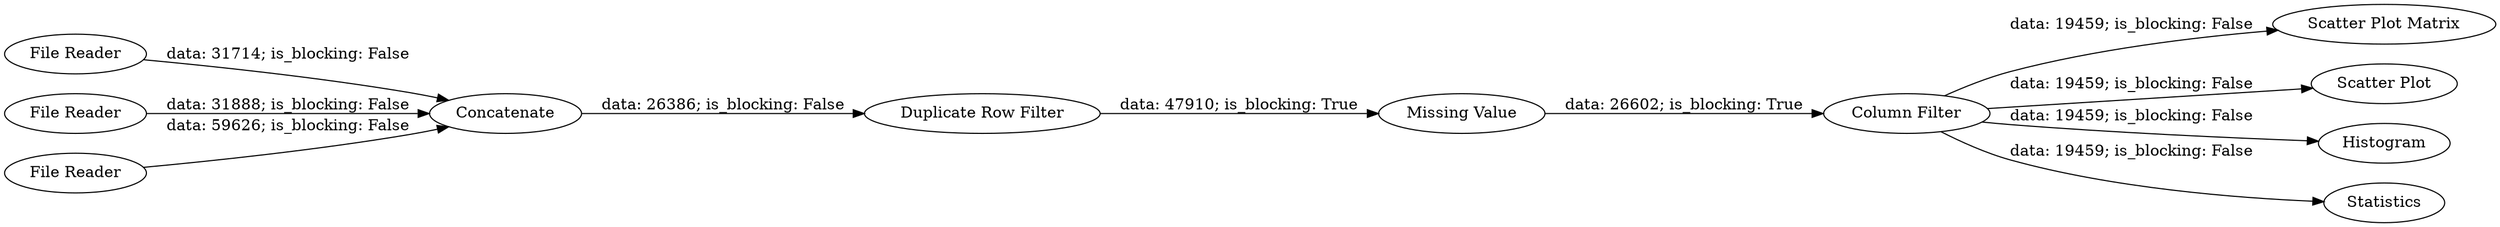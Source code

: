 digraph {
	"7748595594368923963_6" [label="File Reader"]
	"7748595594368923963_10" [label="Missing Value"]
	"7748595594368923963_16" [label="Scatter Plot Matrix"]
	"7748595594368923963_15" [label="Scatter Plot"]
	"7748595594368923963_12" [label="Column Filter"]
	"7748595594368923963_13" [label=Histogram]
	"7748595594368923963_5" [label="File Reader"]
	"7748595594368923963_7" [label="File Reader"]
	"7748595594368923963_14" [label=Statistics]
	"7748595594368923963_8" [label=Concatenate]
	"7748595594368923963_9" [label="Duplicate Row Filter"]
	"7748595594368923963_12" -> "7748595594368923963_16" [label="data: 19459; is_blocking: False"]
	"7748595594368923963_7" -> "7748595594368923963_8" [label="data: 59626; is_blocking: False"]
	"7748595594368923963_12" -> "7748595594368923963_14" [label="data: 19459; is_blocking: False"]
	"7748595594368923963_10" -> "7748595594368923963_12" [label="data: 26602; is_blocking: True"]
	"7748595594368923963_12" -> "7748595594368923963_13" [label="data: 19459; is_blocking: False"]
	"7748595594368923963_5" -> "7748595594368923963_8" [label="data: 31888; is_blocking: False"]
	"7748595594368923963_9" -> "7748595594368923963_10" [label="data: 47910; is_blocking: True"]
	"7748595594368923963_6" -> "7748595594368923963_8" [label="data: 31714; is_blocking: False"]
	"7748595594368923963_8" -> "7748595594368923963_9" [label="data: 26386; is_blocking: False"]
	"7748595594368923963_12" -> "7748595594368923963_15" [label="data: 19459; is_blocking: False"]
	rankdir=LR
}

